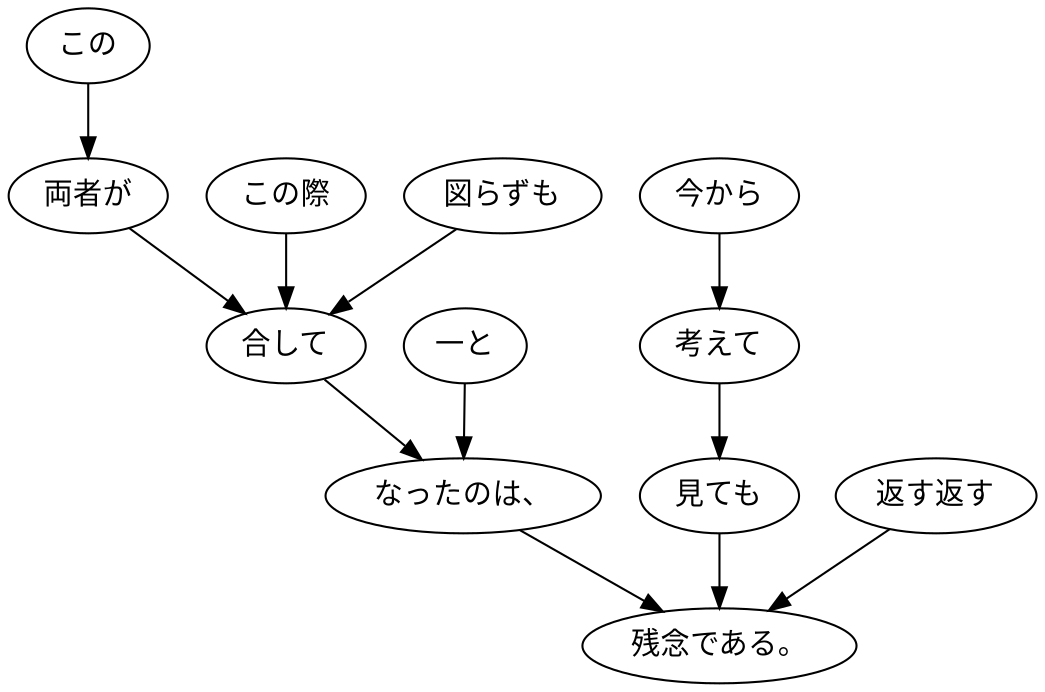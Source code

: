 digraph graph4726 {
	node0 [label="この"];
	node1 [label="両者が"];
	node2 [label="この際"];
	node3 [label="図らずも"];
	node4 [label="合して"];
	node5 [label="一と"];
	node6 [label="なったのは、"];
	node7 [label="今から"];
	node8 [label="考えて"];
	node9 [label="見ても"];
	node10 [label="返す返す"];
	node11 [label="残念である。"];
	node0 -> node1;
	node1 -> node4;
	node2 -> node4;
	node3 -> node4;
	node4 -> node6;
	node5 -> node6;
	node6 -> node11;
	node7 -> node8;
	node8 -> node9;
	node9 -> node11;
	node10 -> node11;
}
